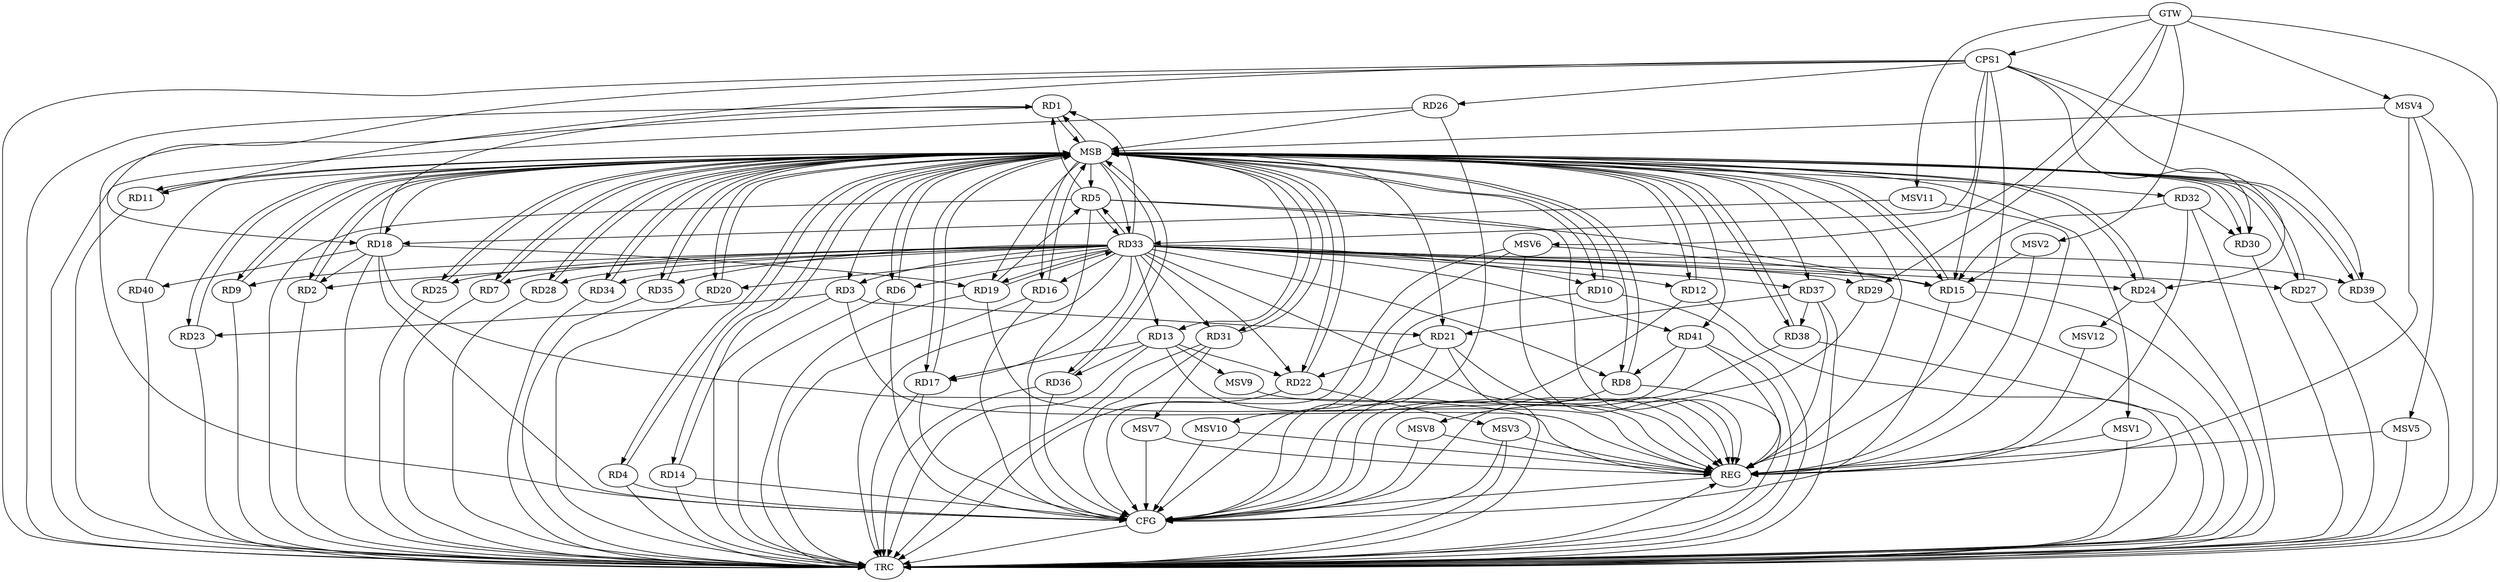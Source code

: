 strict digraph G {
  RD1 [ label="RD1" ];
  RD2 [ label="RD2" ];
  RD3 [ label="RD3" ];
  RD4 [ label="RD4" ];
  RD5 [ label="RD5" ];
  RD6 [ label="RD6" ];
  RD7 [ label="RD7" ];
  RD8 [ label="RD8" ];
  RD9 [ label="RD9" ];
  RD10 [ label="RD10" ];
  RD11 [ label="RD11" ];
  RD12 [ label="RD12" ];
  RD13 [ label="RD13" ];
  RD14 [ label="RD14" ];
  RD15 [ label="RD15" ];
  RD16 [ label="RD16" ];
  RD17 [ label="RD17" ];
  RD18 [ label="RD18" ];
  RD19 [ label="RD19" ];
  RD20 [ label="RD20" ];
  RD21 [ label="RD21" ];
  RD22 [ label="RD22" ];
  RD23 [ label="RD23" ];
  RD24 [ label="RD24" ];
  RD25 [ label="RD25" ];
  RD26 [ label="RD26" ];
  RD27 [ label="RD27" ];
  RD28 [ label="RD28" ];
  RD29 [ label="RD29" ];
  RD30 [ label="RD30" ];
  RD31 [ label="RD31" ];
  RD32 [ label="RD32" ];
  RD33 [ label="RD33" ];
  RD34 [ label="RD34" ];
  RD35 [ label="RD35" ];
  RD36 [ label="RD36" ];
  RD37 [ label="RD37" ];
  RD38 [ label="RD38" ];
  RD39 [ label="RD39" ];
  RD40 [ label="RD40" ];
  RD41 [ label="RD41" ];
  CPS1 [ label="CPS1" ];
  GTW [ label="GTW" ];
  REG [ label="REG" ];
  MSB [ label="MSB" ];
  CFG [ label="CFG" ];
  TRC [ label="TRC" ];
  MSV1 [ label="MSV1" ];
  MSV2 [ label="MSV2" ];
  MSV3 [ label="MSV3" ];
  MSV4 [ label="MSV4" ];
  MSV5 [ label="MSV5" ];
  MSV6 [ label="MSV6" ];
  MSV7 [ label="MSV7" ];
  MSV8 [ label="MSV8" ];
  MSV9 [ label="MSV9" ];
  MSV10 [ label="MSV10" ];
  MSV11 [ label="MSV11" ];
  MSV12 [ label="MSV12" ];
  RD5 -> RD1;
  RD18 -> RD1;
  RD18 -> RD2;
  RD3 -> RD21;
  RD3 -> RD23;
  RD5 -> RD15;
  RD19 -> RD5;
  RD5 -> RD33;
  RD33 -> RD8;
  RD41 -> RD8;
  RD13 -> RD17;
  RD13 -> RD22;
  RD33 -> RD13;
  RD13 -> RD36;
  RD32 -> RD15;
  RD18 -> RD19;
  RD18 -> RD40;
  RD19 -> RD33;
  RD33 -> RD19;
  RD21 -> RD22;
  RD37 -> RD21;
  RD33 -> RD22;
  RD32 -> RD30;
  RD33 -> RD37;
  RD33 -> RD41;
  RD37 -> RD38;
  CPS1 -> RD26;
  CPS1 -> RD11;
  CPS1 -> RD33;
  CPS1 -> RD15;
  CPS1 -> RD24;
  CPS1 -> RD30;
  CPS1 -> RD18;
  CPS1 -> RD39;
  GTW -> RD29;
  GTW -> CPS1;
  RD3 -> REG;
  RD5 -> REG;
  RD13 -> REG;
  RD18 -> REG;
  RD19 -> REG;
  RD21 -> REG;
  RD32 -> REG;
  RD33 -> REG;
  RD37 -> REG;
  RD41 -> REG;
  CPS1 -> REG;
  RD1 -> MSB;
  MSB -> RD5;
  MSB -> RD9;
  MSB -> RD17;
  MSB -> RD33;
  MSB -> RD35;
  MSB -> RD37;
  MSB -> REG;
  RD2 -> MSB;
  MSB -> RD7;
  MSB -> RD14;
  MSB -> RD19;
  MSB -> RD25;
  RD4 -> MSB;
  MSB -> RD11;
  MSB -> RD24;
  RD6 -> MSB;
  MSB -> RD1;
  MSB -> RD12;
  RD7 -> MSB;
  MSB -> RD8;
  MSB -> RD21;
  RD8 -> MSB;
  MSB -> RD10;
  MSB -> RD34;
  MSB -> RD39;
  MSB -> RD41;
  RD9 -> MSB;
  MSB -> RD20;
  RD10 -> MSB;
  MSB -> RD18;
  RD11 -> MSB;
  MSB -> RD23;
  RD12 -> MSB;
  MSB -> RD4;
  MSB -> RD38;
  RD14 -> MSB;
  MSB -> RD3;
  MSB -> RD13;
  RD15 -> MSB;
  MSB -> RD28;
  MSB -> RD30;
  RD16 -> MSB;
  MSB -> RD15;
  MSB -> RD22;
  RD17 -> MSB;
  MSB -> RD16;
  MSB -> RD36;
  RD20 -> MSB;
  MSB -> RD27;
  RD22 -> MSB;
  RD23 -> MSB;
  MSB -> RD2;
  RD24 -> MSB;
  RD25 -> MSB;
  RD26 -> MSB;
  RD27 -> MSB;
  RD28 -> MSB;
  MSB -> RD31;
  RD29 -> MSB;
  RD30 -> MSB;
  MSB -> RD6;
  RD31 -> MSB;
  RD34 -> MSB;
  RD35 -> MSB;
  RD36 -> MSB;
  MSB -> RD32;
  RD38 -> MSB;
  RD39 -> MSB;
  RD40 -> MSB;
  RD14 -> CFG;
  RD21 -> CFG;
  RD6 -> CFG;
  RD18 -> CFG;
  RD12 -> CFG;
  RD16 -> CFG;
  RD38 -> CFG;
  RD29 -> CFG;
  RD5 -> CFG;
  RD4 -> CFG;
  RD41 -> CFG;
  RD1 -> CFG;
  RD31 -> CFG;
  RD10 -> CFG;
  RD26 -> CFG;
  RD17 -> CFG;
  RD15 -> CFG;
  RD36 -> CFG;
  REG -> CFG;
  RD1 -> TRC;
  RD2 -> TRC;
  RD3 -> TRC;
  RD4 -> TRC;
  RD5 -> TRC;
  RD6 -> TRC;
  RD7 -> TRC;
  RD8 -> TRC;
  RD9 -> TRC;
  RD10 -> TRC;
  RD11 -> TRC;
  RD12 -> TRC;
  RD13 -> TRC;
  RD14 -> TRC;
  RD15 -> TRC;
  RD16 -> TRC;
  RD17 -> TRC;
  RD18 -> TRC;
  RD19 -> TRC;
  RD20 -> TRC;
  RD21 -> TRC;
  RD22 -> TRC;
  RD23 -> TRC;
  RD24 -> TRC;
  RD25 -> TRC;
  RD26 -> TRC;
  RD27 -> TRC;
  RD28 -> TRC;
  RD29 -> TRC;
  RD30 -> TRC;
  RD31 -> TRC;
  RD32 -> TRC;
  RD33 -> TRC;
  RD34 -> TRC;
  RD35 -> TRC;
  RD36 -> TRC;
  RD37 -> TRC;
  RD38 -> TRC;
  RD39 -> TRC;
  RD40 -> TRC;
  RD41 -> TRC;
  CPS1 -> TRC;
  GTW -> TRC;
  CFG -> TRC;
  TRC -> REG;
  RD33 -> RD25;
  RD33 -> RD20;
  RD33 -> RD28;
  RD33 -> RD24;
  RD33 -> RD16;
  RD33 -> RD9;
  RD33 -> RD5;
  RD33 -> RD31;
  RD33 -> RD3;
  RD33 -> RD6;
  RD33 -> RD34;
  RD33 -> RD2;
  RD33 -> RD27;
  RD33 -> RD7;
  RD33 -> RD15;
  RD33 -> RD12;
  RD33 -> RD39;
  RD33 -> RD1;
  RD33 -> RD17;
  RD33 -> RD35;
  RD33 -> RD29;
  RD33 -> RD10;
  MSB -> MSV1;
  MSV1 -> REG;
  MSV1 -> TRC;
  MSV2 -> RD15;
  GTW -> MSV2;
  MSV2 -> REG;
  RD22 -> MSV3;
  MSV3 -> REG;
  MSV3 -> TRC;
  MSV3 -> CFG;
  MSV4 -> MSB;
  GTW -> MSV4;
  MSV4 -> REG;
  MSV4 -> TRC;
  MSV4 -> MSV5;
  MSV5 -> REG;
  MSV5 -> TRC;
  MSV6 -> RD15;
  GTW -> MSV6;
  MSV6 -> REG;
  MSV6 -> CFG;
  RD31 -> MSV7;
  MSV7 -> REG;
  MSV7 -> CFG;
  RD8 -> MSV8;
  MSV8 -> REG;
  MSV8 -> CFG;
  RD13 -> MSV9;
  MSV9 -> REG;
  MSV6 -> MSV10;
  MSV10 -> REG;
  MSV10 -> CFG;
  MSV11 -> RD18;
  GTW -> MSV11;
  MSV11 -> REG;
  RD24 -> MSV12;
  MSV12 -> REG;
}
